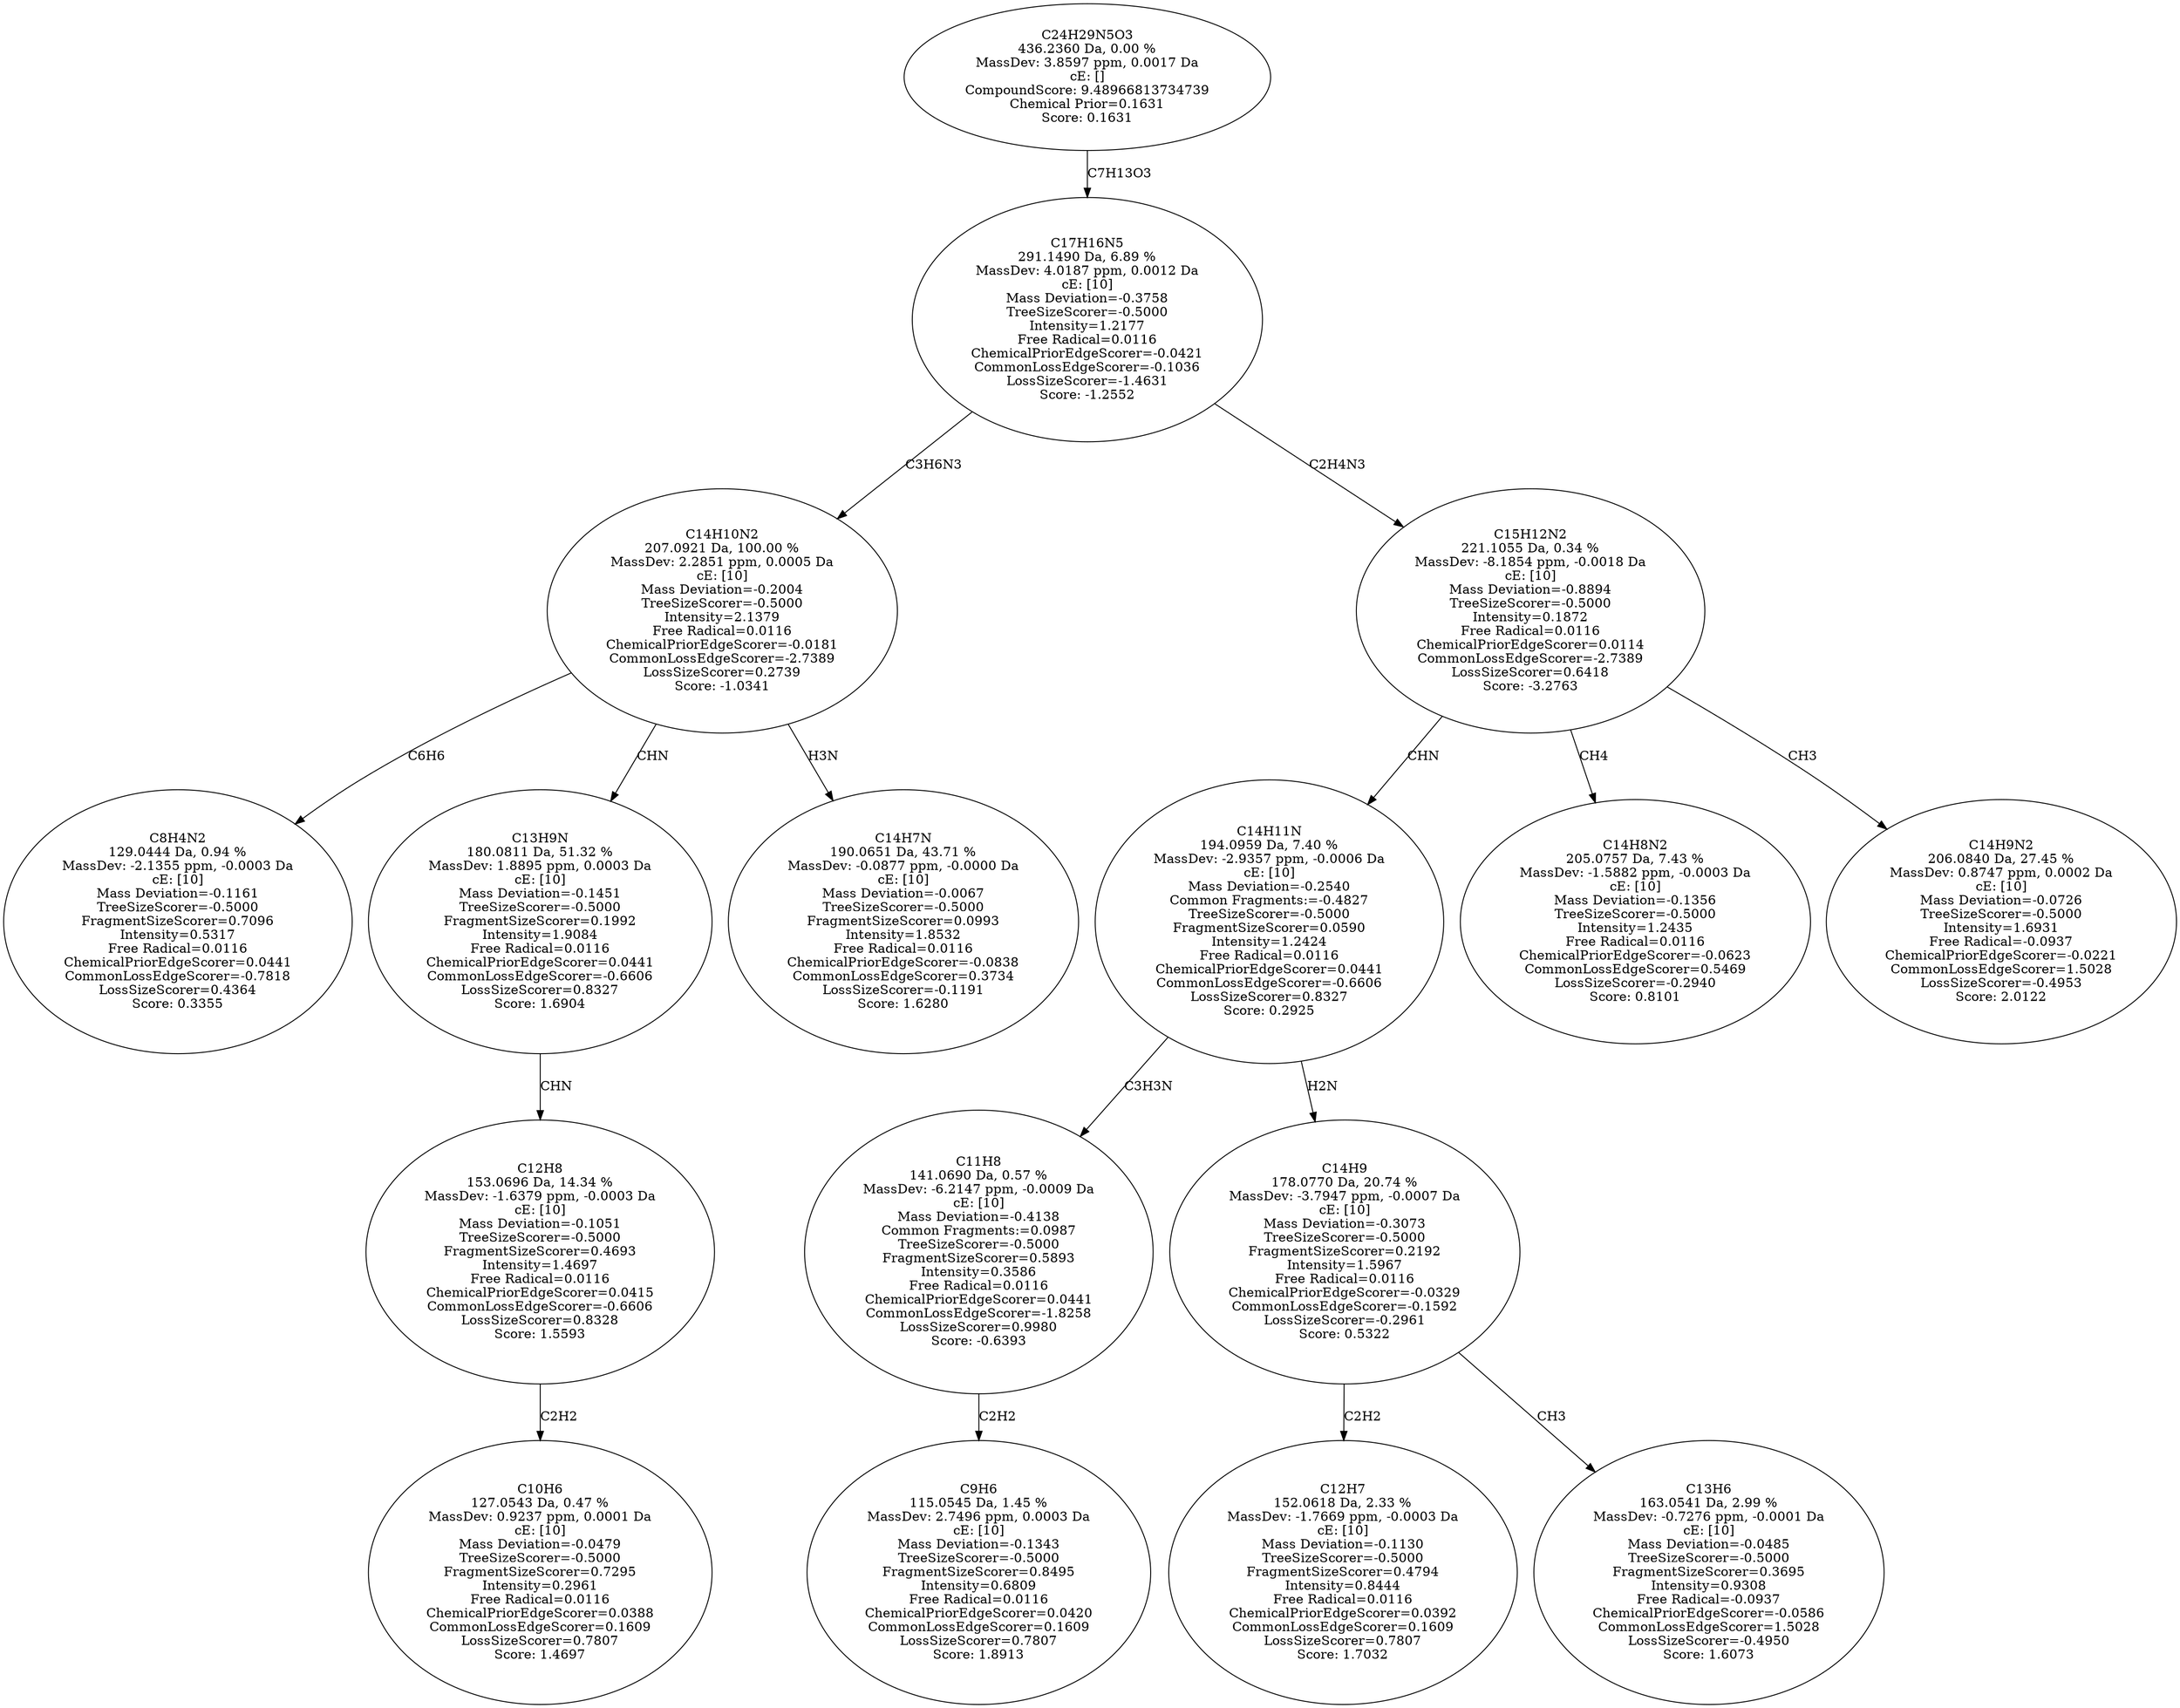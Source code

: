 strict digraph {
v1 [label="C8H4N2\n129.0444 Da, 0.94 %\nMassDev: -2.1355 ppm, -0.0003 Da\ncE: [10]\nMass Deviation=-0.1161\nTreeSizeScorer=-0.5000\nFragmentSizeScorer=0.7096\nIntensity=0.5317\nFree Radical=0.0116\nChemicalPriorEdgeScorer=0.0441\nCommonLossEdgeScorer=-0.7818\nLossSizeScorer=0.4364\nScore: 0.3355"];
v2 [label="C10H6\n127.0543 Da, 0.47 %\nMassDev: 0.9237 ppm, 0.0001 Da\ncE: [10]\nMass Deviation=-0.0479\nTreeSizeScorer=-0.5000\nFragmentSizeScorer=0.7295\nIntensity=0.2961\nFree Radical=0.0116\nChemicalPriorEdgeScorer=0.0388\nCommonLossEdgeScorer=0.1609\nLossSizeScorer=0.7807\nScore: 1.4697"];
v3 [label="C12H8\n153.0696 Da, 14.34 %\nMassDev: -1.6379 ppm, -0.0003 Da\ncE: [10]\nMass Deviation=-0.1051\nTreeSizeScorer=-0.5000\nFragmentSizeScorer=0.4693\nIntensity=1.4697\nFree Radical=0.0116\nChemicalPriorEdgeScorer=0.0415\nCommonLossEdgeScorer=-0.6606\nLossSizeScorer=0.8328\nScore: 1.5593"];
v4 [label="C13H9N\n180.0811 Da, 51.32 %\nMassDev: 1.8895 ppm, 0.0003 Da\ncE: [10]\nMass Deviation=-0.1451\nTreeSizeScorer=-0.5000\nFragmentSizeScorer=0.1992\nIntensity=1.9084\nFree Radical=0.0116\nChemicalPriorEdgeScorer=0.0441\nCommonLossEdgeScorer=-0.6606\nLossSizeScorer=0.8327\nScore: 1.6904"];
v5 [label="C14H7N\n190.0651 Da, 43.71 %\nMassDev: -0.0877 ppm, -0.0000 Da\ncE: [10]\nMass Deviation=-0.0067\nTreeSizeScorer=-0.5000\nFragmentSizeScorer=0.0993\nIntensity=1.8532\nFree Radical=0.0116\nChemicalPriorEdgeScorer=-0.0838\nCommonLossEdgeScorer=0.3734\nLossSizeScorer=-0.1191\nScore: 1.6280"];
v6 [label="C14H10N2\n207.0921 Da, 100.00 %\nMassDev: 2.2851 ppm, 0.0005 Da\ncE: [10]\nMass Deviation=-0.2004\nTreeSizeScorer=-0.5000\nIntensity=2.1379\nFree Radical=0.0116\nChemicalPriorEdgeScorer=-0.0181\nCommonLossEdgeScorer=-2.7389\nLossSizeScorer=0.2739\nScore: -1.0341"];
v7 [label="C9H6\n115.0545 Da, 1.45 %\nMassDev: 2.7496 ppm, 0.0003 Da\ncE: [10]\nMass Deviation=-0.1343\nTreeSizeScorer=-0.5000\nFragmentSizeScorer=0.8495\nIntensity=0.6809\nFree Radical=0.0116\nChemicalPriorEdgeScorer=0.0420\nCommonLossEdgeScorer=0.1609\nLossSizeScorer=0.7807\nScore: 1.8913"];
v8 [label="C11H8\n141.0690 Da, 0.57 %\nMassDev: -6.2147 ppm, -0.0009 Da\ncE: [10]\nMass Deviation=-0.4138\nCommon Fragments:=0.0987\nTreeSizeScorer=-0.5000\nFragmentSizeScorer=0.5893\nIntensity=0.3586\nFree Radical=0.0116\nChemicalPriorEdgeScorer=0.0441\nCommonLossEdgeScorer=-1.8258\nLossSizeScorer=0.9980\nScore: -0.6393"];
v9 [label="C12H7\n152.0618 Da, 2.33 %\nMassDev: -1.7669 ppm, -0.0003 Da\ncE: [10]\nMass Deviation=-0.1130\nTreeSizeScorer=-0.5000\nFragmentSizeScorer=0.4794\nIntensity=0.8444\nFree Radical=0.0116\nChemicalPriorEdgeScorer=0.0392\nCommonLossEdgeScorer=0.1609\nLossSizeScorer=0.7807\nScore: 1.7032"];
v10 [label="C13H6\n163.0541 Da, 2.99 %\nMassDev: -0.7276 ppm, -0.0001 Da\ncE: [10]\nMass Deviation=-0.0485\nTreeSizeScorer=-0.5000\nFragmentSizeScorer=0.3695\nIntensity=0.9308\nFree Radical=-0.0937\nChemicalPriorEdgeScorer=-0.0586\nCommonLossEdgeScorer=1.5028\nLossSizeScorer=-0.4950\nScore: 1.6073"];
v11 [label="C14H9\n178.0770 Da, 20.74 %\nMassDev: -3.7947 ppm, -0.0007 Da\ncE: [10]\nMass Deviation=-0.3073\nTreeSizeScorer=-0.5000\nFragmentSizeScorer=0.2192\nIntensity=1.5967\nFree Radical=0.0116\nChemicalPriorEdgeScorer=-0.0329\nCommonLossEdgeScorer=-0.1592\nLossSizeScorer=-0.2961\nScore: 0.5322"];
v12 [label="C14H11N\n194.0959 Da, 7.40 %\nMassDev: -2.9357 ppm, -0.0006 Da\ncE: [10]\nMass Deviation=-0.2540\nCommon Fragments:=-0.4827\nTreeSizeScorer=-0.5000\nFragmentSizeScorer=0.0590\nIntensity=1.2424\nFree Radical=0.0116\nChemicalPriorEdgeScorer=0.0441\nCommonLossEdgeScorer=-0.6606\nLossSizeScorer=0.8327\nScore: 0.2925"];
v13 [label="C14H8N2\n205.0757 Da, 7.43 %\nMassDev: -1.5882 ppm, -0.0003 Da\ncE: [10]\nMass Deviation=-0.1356\nTreeSizeScorer=-0.5000\nIntensity=1.2435\nFree Radical=0.0116\nChemicalPriorEdgeScorer=-0.0623\nCommonLossEdgeScorer=0.5469\nLossSizeScorer=-0.2940\nScore: 0.8101"];
v14 [label="C14H9N2\n206.0840 Da, 27.45 %\nMassDev: 0.8747 ppm, 0.0002 Da\ncE: [10]\nMass Deviation=-0.0726\nTreeSizeScorer=-0.5000\nIntensity=1.6931\nFree Radical=-0.0937\nChemicalPriorEdgeScorer=-0.0221\nCommonLossEdgeScorer=1.5028\nLossSizeScorer=-0.4953\nScore: 2.0122"];
v15 [label="C15H12N2\n221.1055 Da, 0.34 %\nMassDev: -8.1854 ppm, -0.0018 Da\ncE: [10]\nMass Deviation=-0.8894\nTreeSizeScorer=-0.5000\nIntensity=0.1872\nFree Radical=0.0116\nChemicalPriorEdgeScorer=0.0114\nCommonLossEdgeScorer=-2.7389\nLossSizeScorer=0.6418\nScore: -3.2763"];
v16 [label="C17H16N5\n291.1490 Da, 6.89 %\nMassDev: 4.0187 ppm, 0.0012 Da\ncE: [10]\nMass Deviation=-0.3758\nTreeSizeScorer=-0.5000\nIntensity=1.2177\nFree Radical=0.0116\nChemicalPriorEdgeScorer=-0.0421\nCommonLossEdgeScorer=-0.1036\nLossSizeScorer=-1.4631\nScore: -1.2552"];
v17 [label="C24H29N5O3\n436.2360 Da, 0.00 %\nMassDev: 3.8597 ppm, 0.0017 Da\ncE: []\nCompoundScore: 9.48966813734739\nChemical Prior=0.1631\nScore: 0.1631"];
v6 -> v1 [label="C6H6"];
v3 -> v2 [label="C2H2"];
v4 -> v3 [label="CHN"];
v6 -> v4 [label="CHN"];
v6 -> v5 [label="H3N"];
v16 -> v6 [label="C3H6N3"];
v8 -> v7 [label="C2H2"];
v12 -> v8 [label="C3H3N"];
v11 -> v9 [label="C2H2"];
v11 -> v10 [label="CH3"];
v12 -> v11 [label="H2N"];
v15 -> v12 [label="CHN"];
v15 -> v13 [label="CH4"];
v15 -> v14 [label="CH3"];
v16 -> v15 [label="C2H4N3"];
v17 -> v16 [label="C7H13O3"];
}